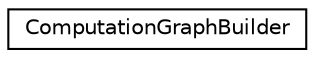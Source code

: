 digraph "Graphical Class Hierarchy"
{
  edge [fontname="Helvetica",fontsize="10",labelfontname="Helvetica",labelfontsize="10"];
  node [fontname="Helvetica",fontsize="10",shape=record];
  rankdir="LR";
  Node0 [label="ComputationGraphBuilder",height=0.2,width=0.4,color="black", fillcolor="white", style="filled",URL="$classkaldi_1_1nnet3_1_1ComputationGraphBuilder.html",tooltip="An abstract representation of a set of Cindexes. "];
}
